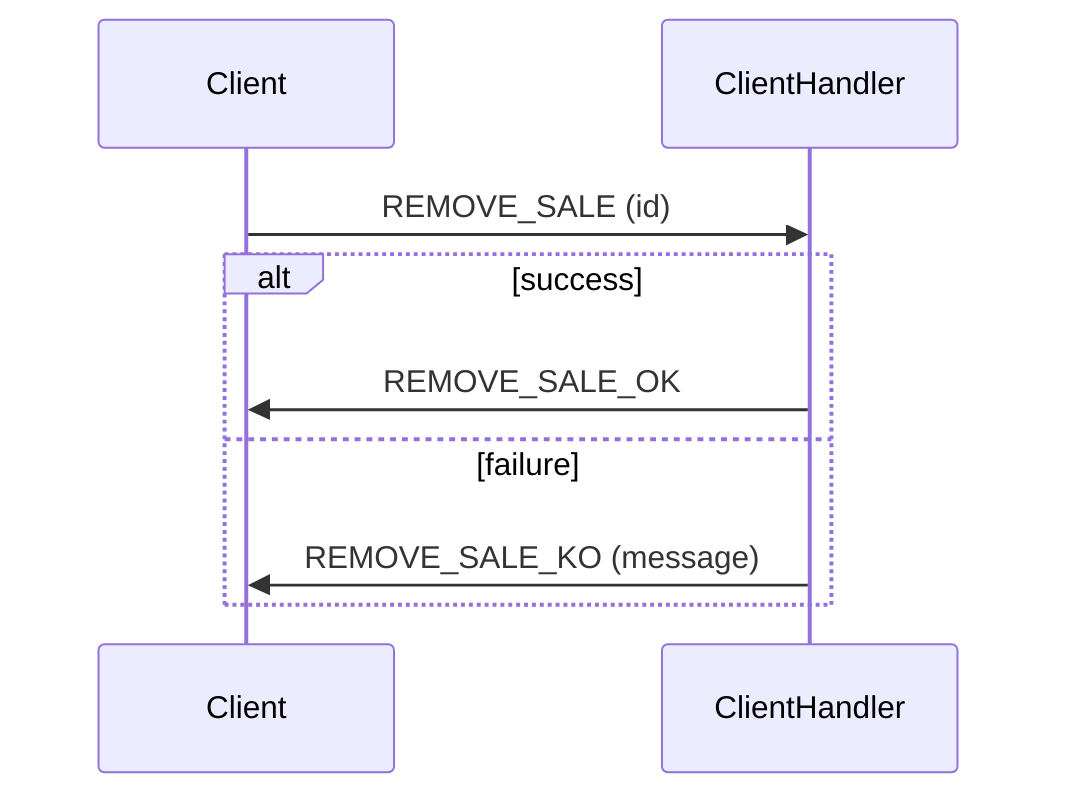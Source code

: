 sequenceDiagram
participant Client
participant ClientHandler
Client->>ClientHandler: REMOVE_SALE (id)
alt success
    ClientHandler->>Client: REMOVE_SALE_OK
else failure
    ClientHandler->>Client: REMOVE_SALE_KO (message)
end